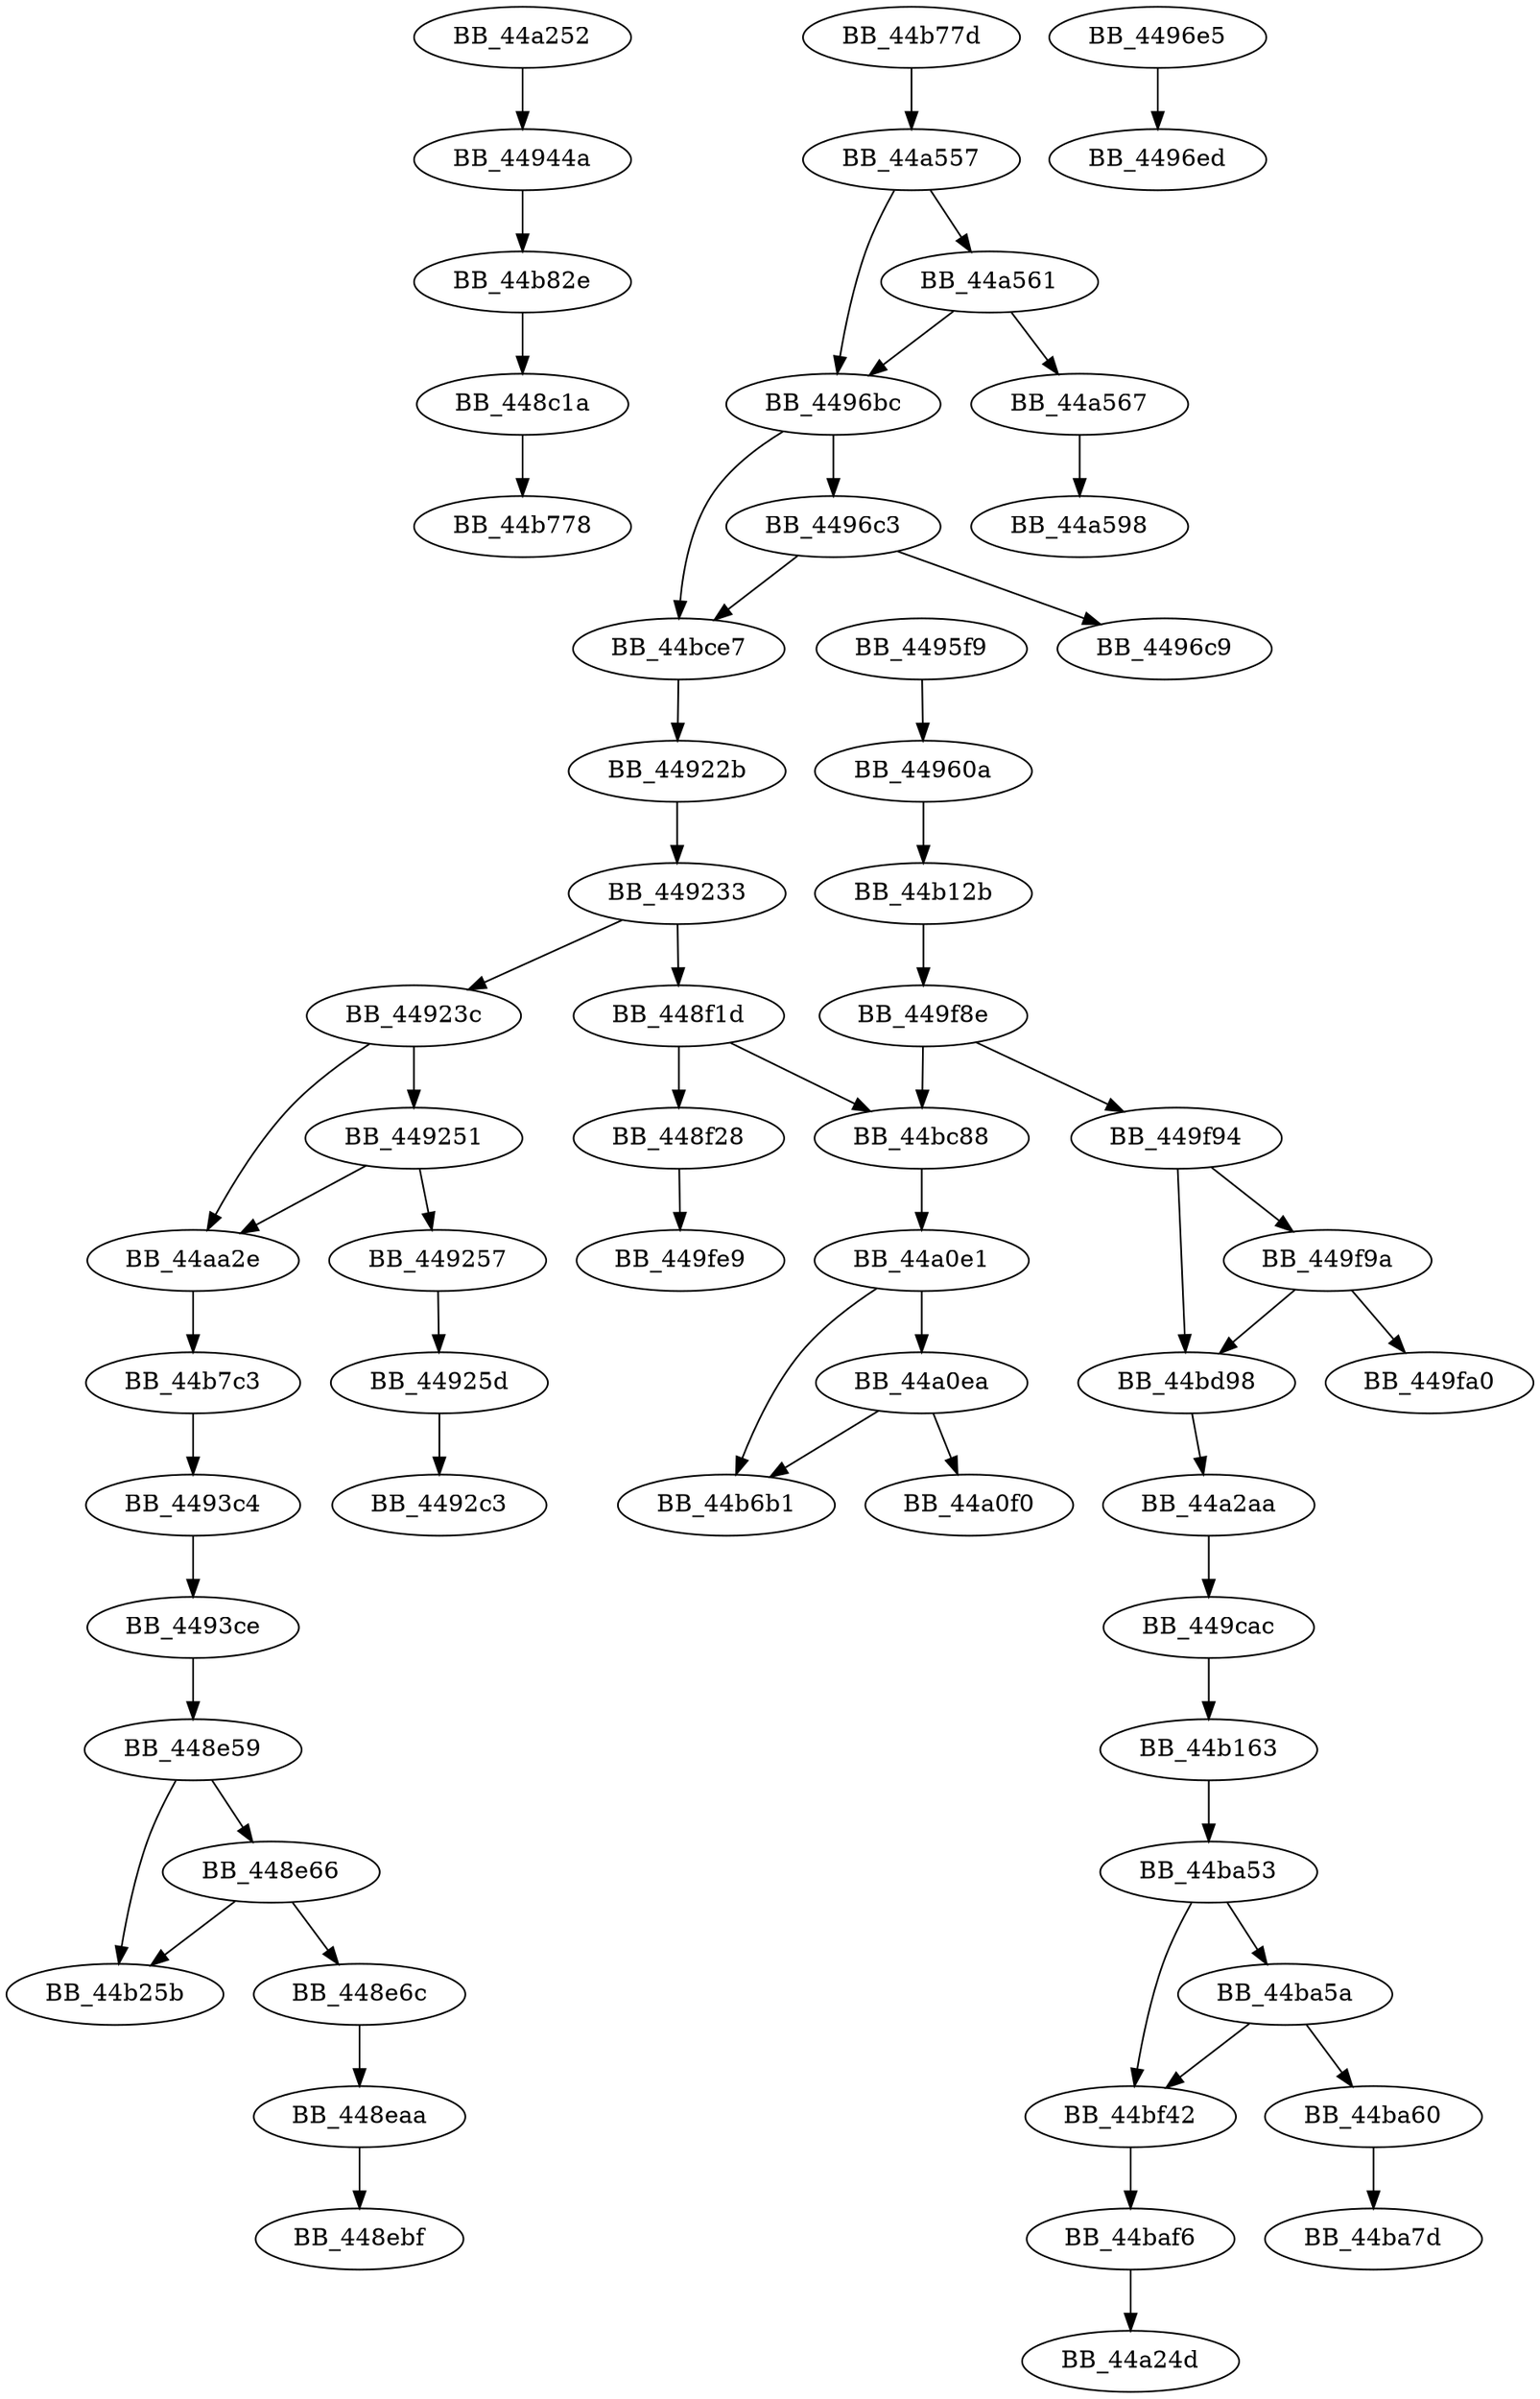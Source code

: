 DiGraph sub_4495F9{
BB_448c1a->BB_44b778
BB_448e59->BB_448e66
BB_448e59->BB_44b25b
BB_448e66->BB_448e6c
BB_448e66->BB_44b25b
BB_448e6c->BB_448eaa
BB_448eaa->BB_448ebf
BB_448f1d->BB_448f28
BB_448f1d->BB_44bc88
BB_448f28->BB_449fe9
BB_44922b->BB_449233
BB_449233->BB_448f1d
BB_449233->BB_44923c
BB_44923c->BB_449251
BB_44923c->BB_44aa2e
BB_449251->BB_449257
BB_449251->BB_44aa2e
BB_449257->BB_44925d
BB_44925d->BB_4492c3
BB_4493c4->BB_4493ce
BB_4493ce->BB_448e59
BB_44944a->BB_44b82e
BB_4495f9->BB_44960a
BB_44960a->BB_44b12b
BB_4496bc->BB_4496c3
BB_4496bc->BB_44bce7
BB_4496c3->BB_4496c9
BB_4496c3->BB_44bce7
BB_4496e5->BB_4496ed
BB_449cac->BB_44b163
BB_449f8e->BB_449f94
BB_449f8e->BB_44bc88
BB_449f94->BB_449f9a
BB_449f94->BB_44bd98
BB_449f9a->BB_449fa0
BB_449f9a->BB_44bd98
BB_44a0e1->BB_44a0ea
BB_44a0e1->BB_44b6b1
BB_44a0ea->BB_44a0f0
BB_44a0ea->BB_44b6b1
BB_44a252->BB_44944a
BB_44a2aa->BB_449cac
BB_44a557->BB_4496bc
BB_44a557->BB_44a561
BB_44a561->BB_4496bc
BB_44a561->BB_44a567
BB_44a567->BB_44a598
BB_44aa2e->BB_44b7c3
BB_44b12b->BB_449f8e
BB_44b163->BB_44ba53
BB_44b77d->BB_44a557
BB_44b7c3->BB_4493c4
BB_44b82e->BB_448c1a
BB_44ba53->BB_44ba5a
BB_44ba53->BB_44bf42
BB_44ba5a->BB_44ba60
BB_44ba5a->BB_44bf42
BB_44ba60->BB_44ba7d
BB_44baf6->BB_44a24d
BB_44bc88->BB_44a0e1
BB_44bce7->BB_44922b
BB_44bd98->BB_44a2aa
BB_44bf42->BB_44baf6
}
